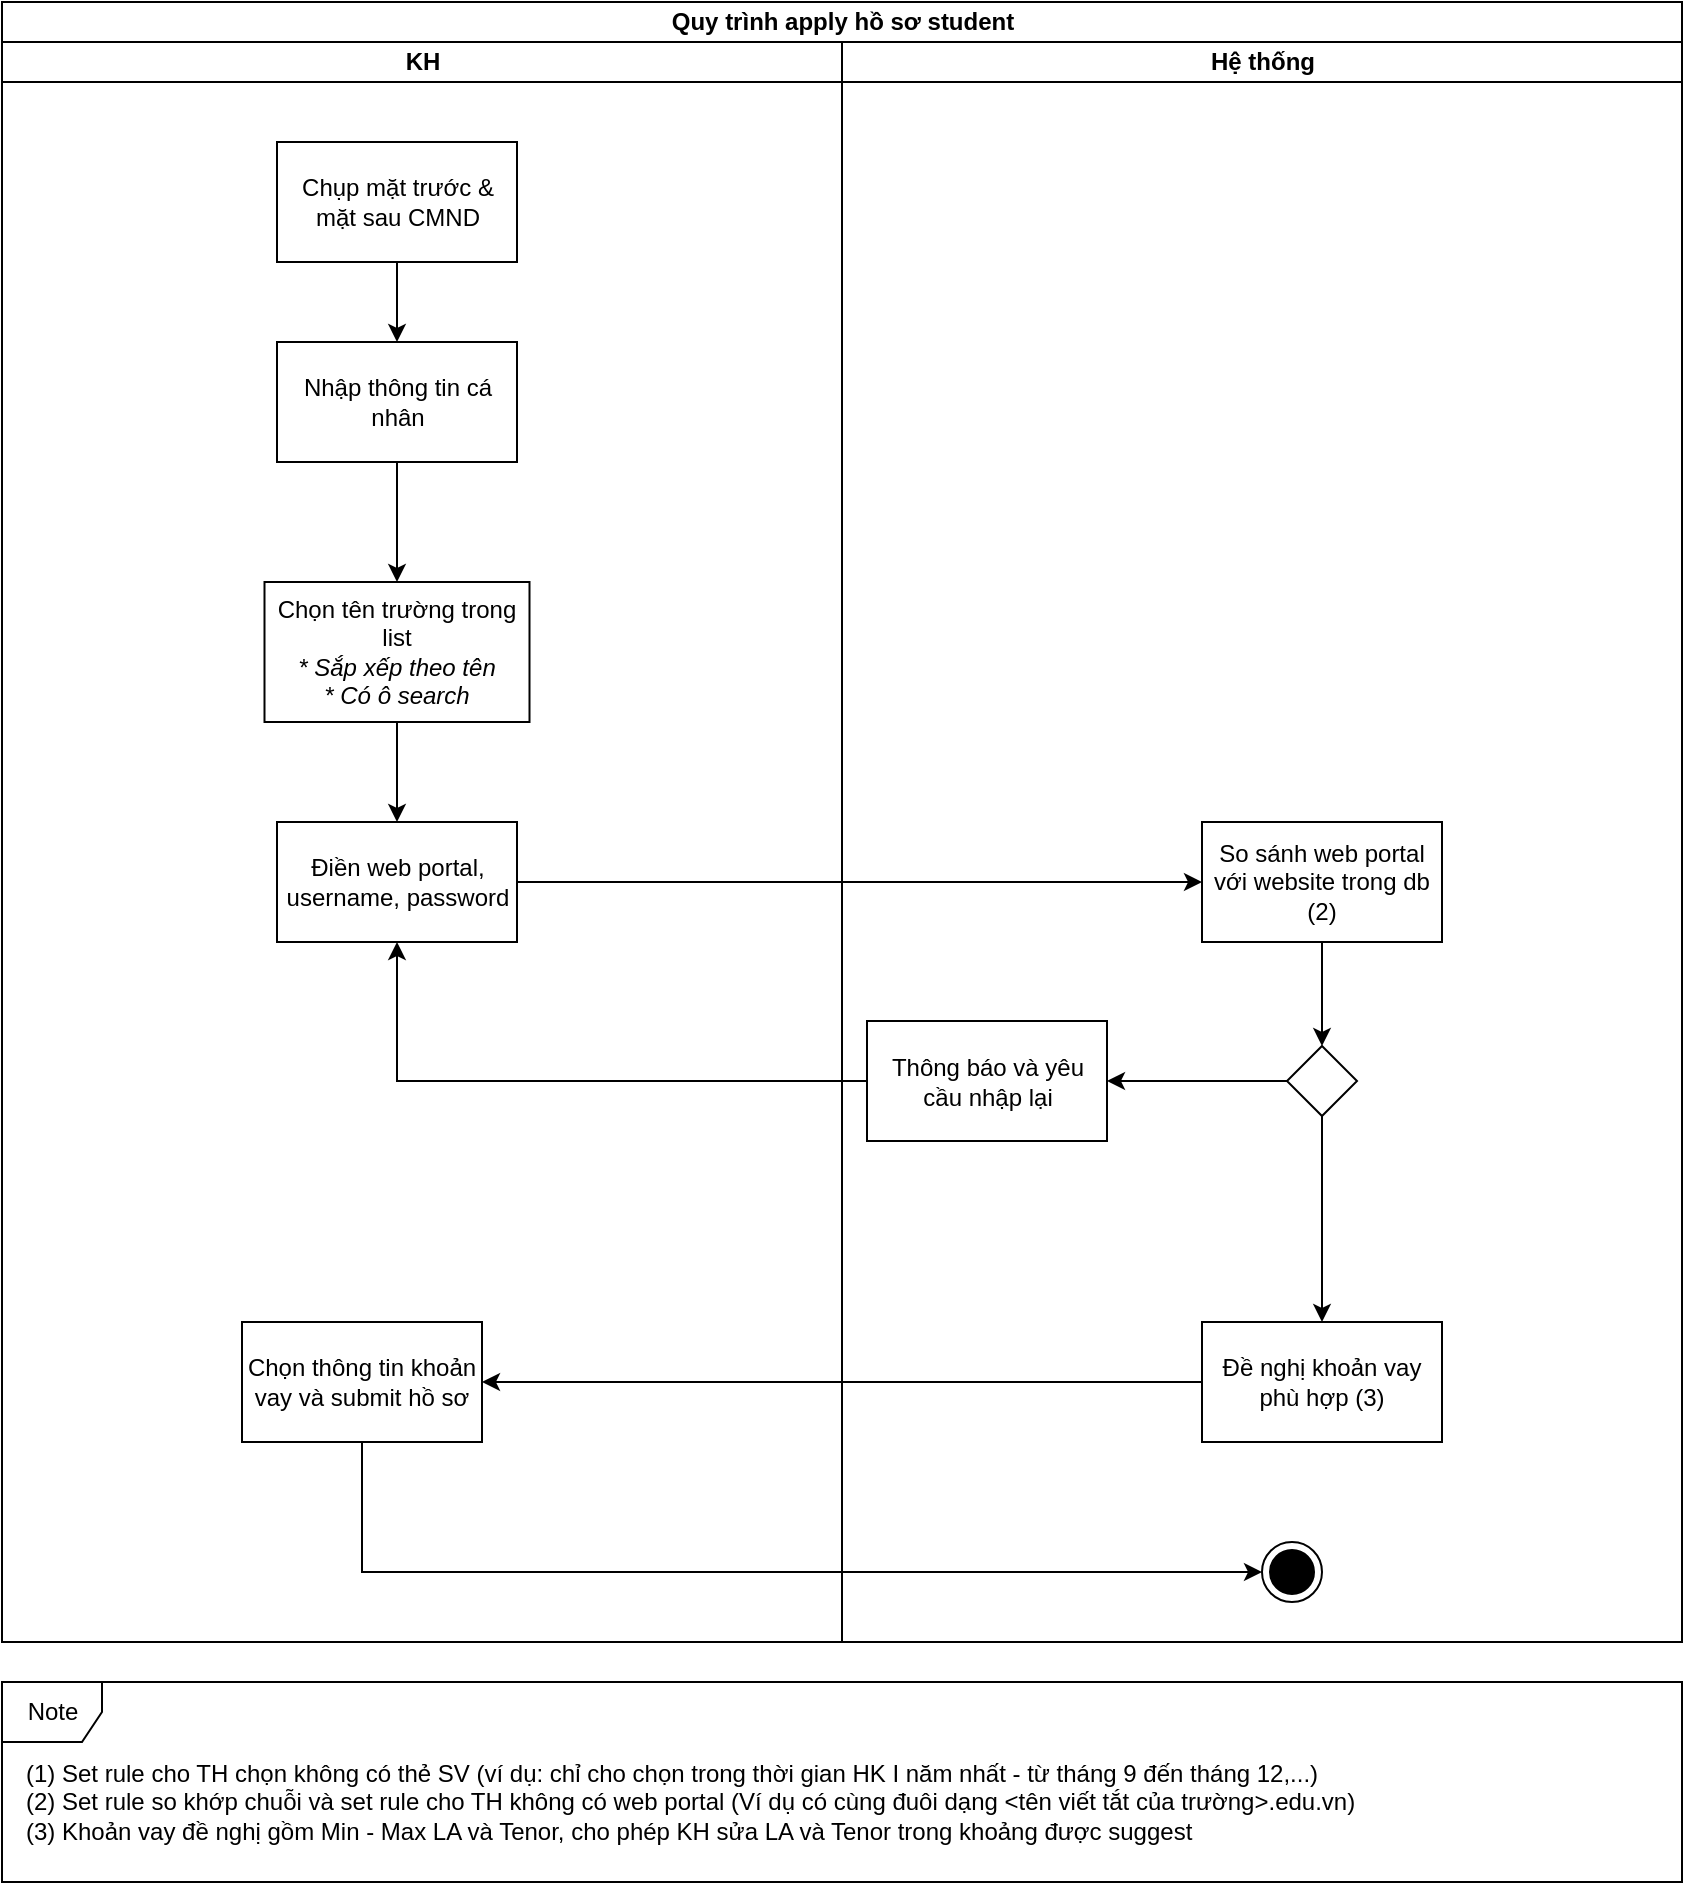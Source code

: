 <mxfile version="14.2.5" type="github">
  <diagram id="ApFhPT5XMt6wGnuyw4Qg" name="Page-1">
    <mxGraphModel dx="1422" dy="762" grid="1" gridSize="10" guides="1" tooltips="1" connect="1" arrows="1" fold="1" page="1" pageScale="1" pageWidth="850" pageHeight="1100" math="0" shadow="0">
      <root>
        <mxCell id="0" />
        <mxCell id="1" parent="0" />
        <mxCell id="FWywLmt_h5sMl4Gyv7Lm-1" value="Quy trình apply hồ sơ student" style="swimlane;html=1;childLayout=stackLayout;resizeParent=1;resizeParentMax=0;startSize=20;" vertex="1" parent="1">
          <mxGeometry x="80" y="200" width="840" height="820" as="geometry" />
        </mxCell>
        <mxCell id="FWywLmt_h5sMl4Gyv7Lm-37" style="edgeStyle=orthogonalEdgeStyle;rounded=0;orthogonalLoop=1;jettySize=auto;html=1;" edge="1" parent="FWywLmt_h5sMl4Gyv7Lm-1" source="FWywLmt_h5sMl4Gyv7Lm-34" target="FWywLmt_h5sMl4Gyv7Lm-20">
          <mxGeometry relative="1" as="geometry" />
        </mxCell>
        <mxCell id="FWywLmt_h5sMl4Gyv7Lm-73" style="edgeStyle=elbowEdgeStyle;rounded=0;orthogonalLoop=1;jettySize=auto;elbow=vertical;html=1;endArrow=classic;endFill=1;strokeColor=#000000;" edge="1" parent="FWywLmt_h5sMl4Gyv7Lm-1" source="FWywLmt_h5sMl4Gyv7Lm-38" target="FWywLmt_h5sMl4Gyv7Lm-31">
          <mxGeometry relative="1" as="geometry" />
        </mxCell>
        <mxCell id="FWywLmt_h5sMl4Gyv7Lm-103" style="edgeStyle=elbowEdgeStyle;rounded=0;orthogonalLoop=1;jettySize=auto;elbow=vertical;html=1;endArrow=classic;endFill=1;strokeColor=#000000;" edge="1" parent="FWywLmt_h5sMl4Gyv7Lm-1" source="FWywLmt_h5sMl4Gyv7Lm-20" target="FWywLmt_h5sMl4Gyv7Lm-27">
          <mxGeometry relative="1" as="geometry" />
        </mxCell>
        <mxCell id="FWywLmt_h5sMl4Gyv7Lm-75" style="edgeStyle=elbowEdgeStyle;rounded=0;orthogonalLoop=1;jettySize=auto;elbow=vertical;html=1;endArrow=classic;endFill=1;strokeColor=#000000;" edge="1" parent="FWywLmt_h5sMl4Gyv7Lm-1" source="FWywLmt_h5sMl4Gyv7Lm-31" target="FWywLmt_h5sMl4Gyv7Lm-74">
          <mxGeometry relative="1" as="geometry">
            <Array as="points">
              <mxPoint x="330" y="785" />
              <mxPoint x="422.5" y="967" />
              <mxPoint x="532.5" y="1057" />
            </Array>
          </mxGeometry>
        </mxCell>
        <mxCell id="FWywLmt_h5sMl4Gyv7Lm-2" value="KH" style="swimlane;html=1;startSize=20;" vertex="1" parent="FWywLmt_h5sMl4Gyv7Lm-1">
          <mxGeometry y="20" width="420" height="800" as="geometry" />
        </mxCell>
        <mxCell id="FWywLmt_h5sMl4Gyv7Lm-91" style="edgeStyle=elbowEdgeStyle;rounded=0;orthogonalLoop=1;jettySize=auto;elbow=vertical;html=1;endArrow=classic;endFill=1;strokeColor=#000000;" edge="1" parent="FWywLmt_h5sMl4Gyv7Lm-2" source="FWywLmt_h5sMl4Gyv7Lm-5" target="FWywLmt_h5sMl4Gyv7Lm-17">
          <mxGeometry relative="1" as="geometry" />
        </mxCell>
        <mxCell id="FWywLmt_h5sMl4Gyv7Lm-5" value="Nhập thông tin cá nhân" style="shape=ext;rounded=0;html=1;whiteSpace=wrap;" vertex="1" parent="FWywLmt_h5sMl4Gyv7Lm-2">
          <mxGeometry x="137.5" y="150" width="120" height="60" as="geometry" />
        </mxCell>
        <mxCell id="FWywLmt_h5sMl4Gyv7Lm-15" value="Chụp mặt trước &amp;amp; mặt sau CMND" style="whiteSpace=wrap;html=1;rounded=0;" vertex="1" parent="FWywLmt_h5sMl4Gyv7Lm-2">
          <mxGeometry x="137.5" y="50" width="120" height="60" as="geometry" />
        </mxCell>
        <mxCell id="FWywLmt_h5sMl4Gyv7Lm-16" value="" style="edgeStyle=orthogonalEdgeStyle;rounded=0;orthogonalLoop=1;jettySize=auto;html=1;" edge="1" parent="FWywLmt_h5sMl4Gyv7Lm-2" source="FWywLmt_h5sMl4Gyv7Lm-15" target="FWywLmt_h5sMl4Gyv7Lm-5">
          <mxGeometry relative="1" as="geometry" />
        </mxCell>
        <mxCell id="FWywLmt_h5sMl4Gyv7Lm-94" style="edgeStyle=elbowEdgeStyle;rounded=0;orthogonalLoop=1;jettySize=auto;elbow=vertical;html=1;endArrow=classic;endFill=1;strokeColor=#000000;" edge="1" parent="FWywLmt_h5sMl4Gyv7Lm-2" source="FWywLmt_h5sMl4Gyv7Lm-17" target="FWywLmt_h5sMl4Gyv7Lm-20">
          <mxGeometry relative="1" as="geometry" />
        </mxCell>
        <mxCell id="FWywLmt_h5sMl4Gyv7Lm-17" value="Chọn tên trường trong list&lt;br&gt;&lt;i&gt;* Sắp xếp theo tên&lt;br&gt;* Có ô search&lt;/i&gt;" style="whiteSpace=wrap;html=1;rounded=0;" vertex="1" parent="FWywLmt_h5sMl4Gyv7Lm-2">
          <mxGeometry x="131.25" y="270" width="132.5" height="70" as="geometry" />
        </mxCell>
        <mxCell id="FWywLmt_h5sMl4Gyv7Lm-31" value="Chọn thông tin khoản vay và submit hồ sơ" style="whiteSpace=wrap;html=1;rounded=0;" vertex="1" parent="FWywLmt_h5sMl4Gyv7Lm-2">
          <mxGeometry x="120" y="640" width="120" height="60" as="geometry" />
        </mxCell>
        <mxCell id="FWywLmt_h5sMl4Gyv7Lm-20" value="Điền web portal, username, password" style="whiteSpace=wrap;html=1;rounded=0;" vertex="1" parent="FWywLmt_h5sMl4Gyv7Lm-2">
          <mxGeometry x="137.5" y="390" width="120" height="60" as="geometry" />
        </mxCell>
        <mxCell id="FWywLmt_h5sMl4Gyv7Lm-3" value="Hệ thống" style="swimlane;html=1;startSize=20;" vertex="1" parent="FWywLmt_h5sMl4Gyv7Lm-1">
          <mxGeometry x="420" y="20" width="420" height="800" as="geometry" />
        </mxCell>
        <mxCell id="FWywLmt_h5sMl4Gyv7Lm-105" style="edgeStyle=elbowEdgeStyle;rounded=0;orthogonalLoop=1;jettySize=auto;elbow=vertical;html=1;endArrow=classic;endFill=1;strokeColor=#000000;" edge="1" parent="FWywLmt_h5sMl4Gyv7Lm-3" source="FWywLmt_h5sMl4Gyv7Lm-27" target="FWywLmt_h5sMl4Gyv7Lm-29">
          <mxGeometry relative="1" as="geometry" />
        </mxCell>
        <mxCell id="FWywLmt_h5sMl4Gyv7Lm-27" value="So sánh web portal với website trong db (2)" style="whiteSpace=wrap;html=1;rounded=0;" vertex="1" parent="FWywLmt_h5sMl4Gyv7Lm-3">
          <mxGeometry x="180" y="390" width="120" height="60" as="geometry" />
        </mxCell>
        <mxCell id="FWywLmt_h5sMl4Gyv7Lm-106" style="edgeStyle=elbowEdgeStyle;rounded=0;orthogonalLoop=1;jettySize=auto;elbow=vertical;html=1;endArrow=classic;endFill=1;strokeColor=#000000;" edge="1" parent="FWywLmt_h5sMl4Gyv7Lm-3" source="FWywLmt_h5sMl4Gyv7Lm-29" target="FWywLmt_h5sMl4Gyv7Lm-34">
          <mxGeometry relative="1" as="geometry" />
        </mxCell>
        <mxCell id="FWywLmt_h5sMl4Gyv7Lm-107" style="edgeStyle=elbowEdgeStyle;rounded=0;orthogonalLoop=1;jettySize=auto;elbow=vertical;html=1;endArrow=classic;endFill=1;strokeColor=#000000;" edge="1" parent="FWywLmt_h5sMl4Gyv7Lm-3" source="FWywLmt_h5sMl4Gyv7Lm-29" target="FWywLmt_h5sMl4Gyv7Lm-38">
          <mxGeometry relative="1" as="geometry" />
        </mxCell>
        <mxCell id="FWywLmt_h5sMl4Gyv7Lm-29" value="" style="rhombus;whiteSpace=wrap;html=1;rounded=0;" vertex="1" parent="FWywLmt_h5sMl4Gyv7Lm-3">
          <mxGeometry x="222.5" y="502" width="35" height="35" as="geometry" />
        </mxCell>
        <mxCell id="FWywLmt_h5sMl4Gyv7Lm-34" value="Thông báo và yêu cầu nhập lại" style="whiteSpace=wrap;html=1;rounded=0;" vertex="1" parent="FWywLmt_h5sMl4Gyv7Lm-3">
          <mxGeometry x="12.5" y="489.5" width="120" height="60" as="geometry" />
        </mxCell>
        <mxCell id="FWywLmt_h5sMl4Gyv7Lm-38" value="Đề nghị khoản vay phù hợp (3)" style="whiteSpace=wrap;html=1;rounded=0;" vertex="1" parent="FWywLmt_h5sMl4Gyv7Lm-3">
          <mxGeometry x="180" y="640" width="120" height="60" as="geometry" />
        </mxCell>
        <mxCell id="FWywLmt_h5sMl4Gyv7Lm-74" value="" style="ellipse;html=1;shape=endState;fillColor=#000000;strokeColor=#000000;rounded=0;" vertex="1" parent="FWywLmt_h5sMl4Gyv7Lm-3">
          <mxGeometry x="210" y="750" width="30" height="30" as="geometry" />
        </mxCell>
        <mxCell id="FWywLmt_h5sMl4Gyv7Lm-88" value="Note" style="shape=umlFrame;tabPosition=left;html=1;boundedLbl=1;labelInHeader=1;width=50;height=30;rounded=0;strokeColor=#000000;" vertex="1" parent="1">
          <mxGeometry x="80" y="1040" width="840" height="100" as="geometry" />
        </mxCell>
        <mxCell id="FWywLmt_h5sMl4Gyv7Lm-90" value="(1) Set rule cho TH chọn không có thẻ SV (ví dụ: chỉ cho chọn trong thời gian HK I năm nhất - từ tháng 9 đến tháng 12,...)&lt;br&gt;(2) Set rule so khớp chuỗi và set rule cho TH không có web portal (Ví dụ có cùng đuôi dạng &amp;lt;tên viết tắt của trường&amp;gt;.edu.vn)&lt;br&gt;(3) Khoản vay đề nghị gồm Min - Max LA và Tenor, cho phép KH sửa LA và Tenor trong khoảng được suggest" style="text;html=1;strokeColor=none;fillColor=none;align=left;verticalAlign=middle;whiteSpace=wrap;rounded=0;" vertex="1" parent="1">
          <mxGeometry x="90" y="1070" width="810" height="60" as="geometry" />
        </mxCell>
      </root>
    </mxGraphModel>
  </diagram>
</mxfile>
